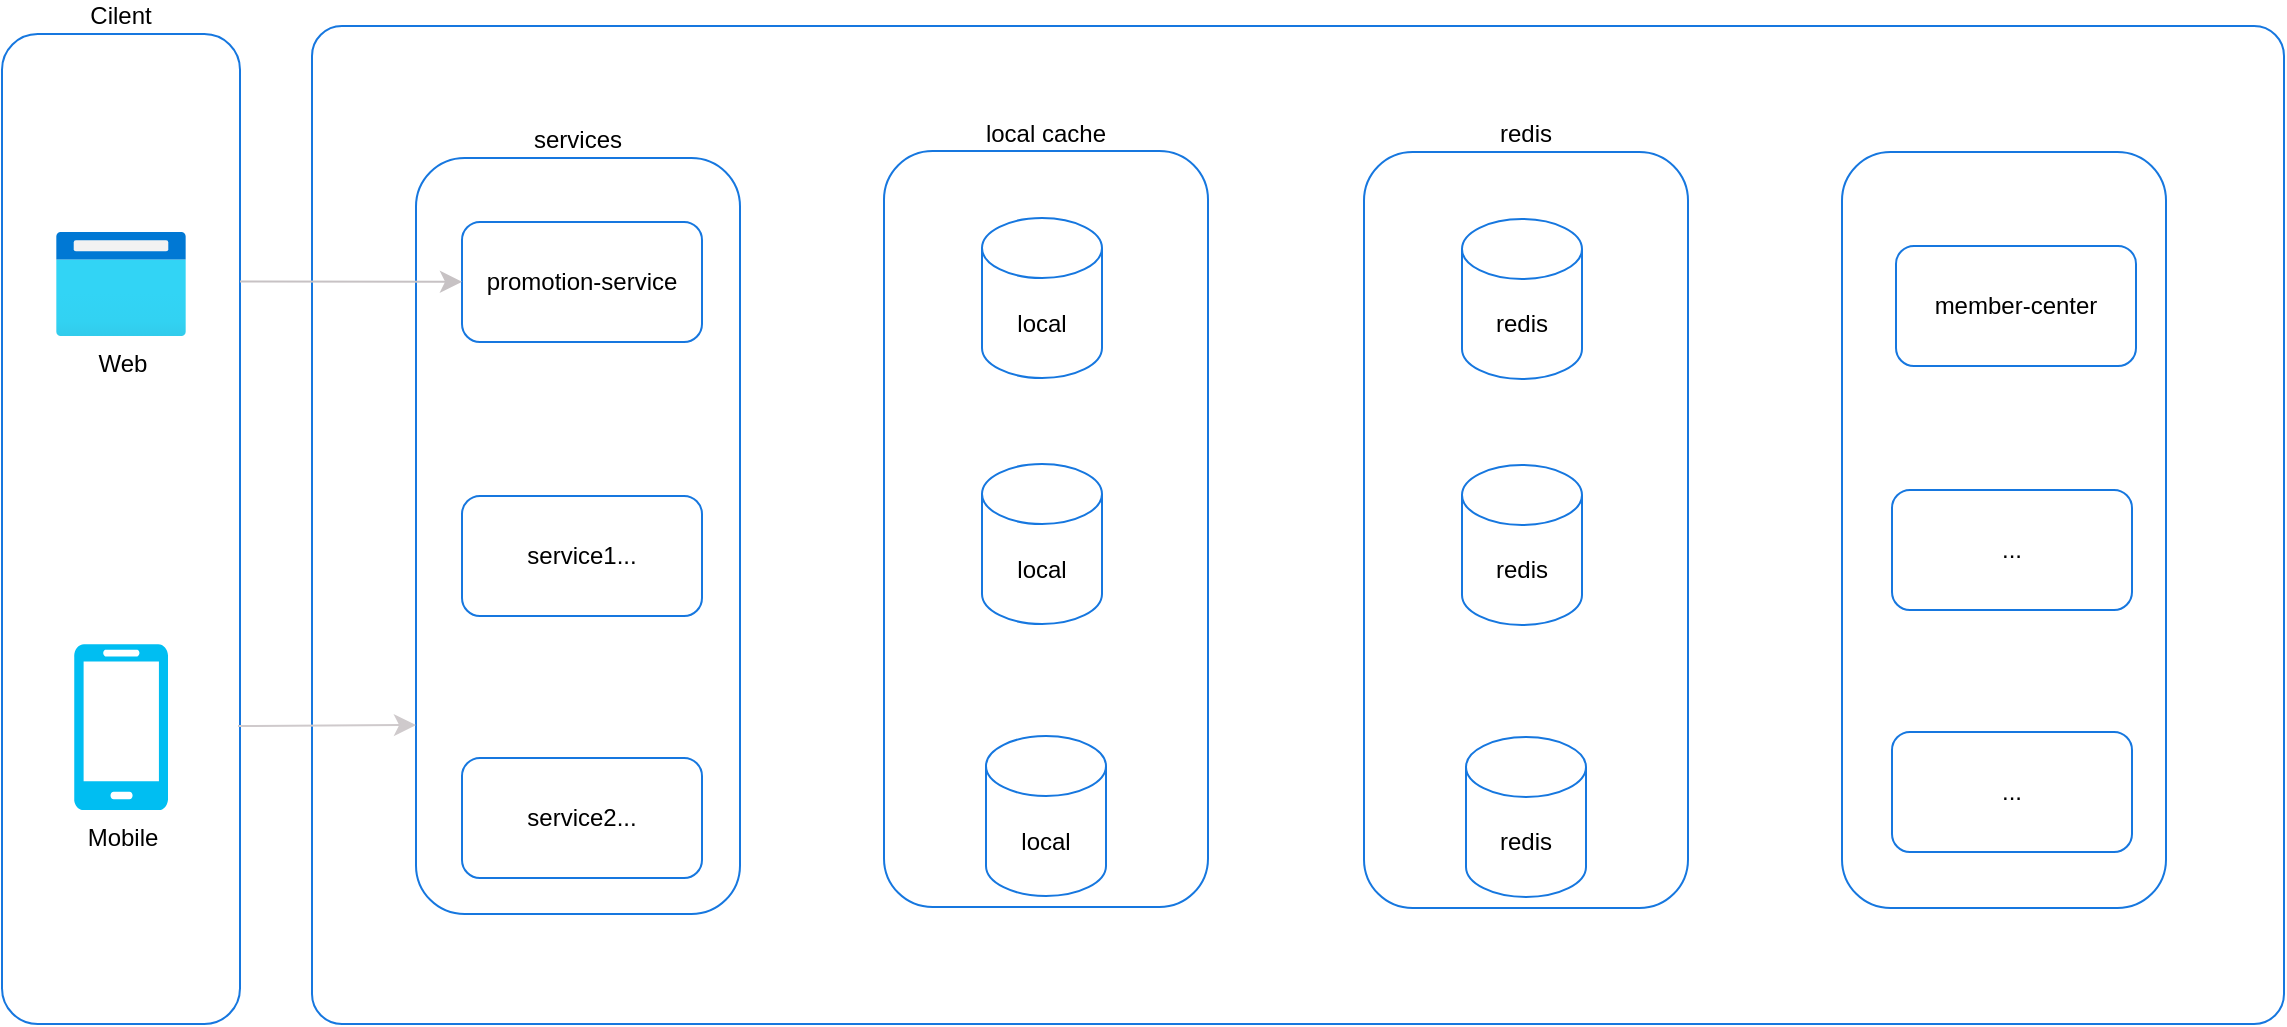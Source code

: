 <mxfile version="24.2.8" type="github">
  <diagram name="第 1 页" id="vbs_Ip4YoETbjET6Mkmp">
    <mxGraphModel dx="2234" dy="1196" grid="0" gridSize="10" guides="1" tooltips="1" connect="1" arrows="1" fold="1" page="0" pageScale="1" pageWidth="1169" pageHeight="827" math="0" shadow="0">
      <root>
        <mxCell id="0" />
        <mxCell id="1" parent="0" />
        <mxCell id="PWlYhkqiT7WrL03v6abE-7" value="" style="group" parent="1" vertex="1" connectable="0">
          <mxGeometry x="-646" y="-21" width="119" height="495" as="geometry" />
        </mxCell>
        <mxCell id="PWlYhkqiT7WrL03v6abE-1" value="Cilent" style="rounded=1;whiteSpace=wrap;html=1;labelBackgroundColor=none;strokeColor=#1677df;gradientColor=none;labelPosition=center;verticalLabelPosition=top;align=center;verticalAlign=bottom;" parent="PWlYhkqiT7WrL03v6abE-7" vertex="1">
          <mxGeometry width="119" height="495" as="geometry" />
        </mxCell>
        <mxCell id="PWlYhkqiT7WrL03v6abE-2" value="Web" style="image;aspect=fixed;html=1;points=[];align=center;fontSize=12;image=img/lib/azure2/general/Browser.svg;" parent="PWlYhkqiT7WrL03v6abE-7" vertex="1">
          <mxGeometry x="27" y="99" width="65" height="52" as="geometry" />
        </mxCell>
        <mxCell id="PWlYhkqiT7WrL03v6abE-4" value="Mobile" style="verticalLabelPosition=bottom;html=1;verticalAlign=top;align=center;strokeColor=none;fillColor=#00BEF2;shape=mxgraph.azure.mobile;pointerEvents=1;direction=east;" parent="PWlYhkqiT7WrL03v6abE-7" vertex="1">
          <mxGeometry x="36" y="305" width="47" height="83" as="geometry" />
        </mxCell>
        <mxCell id="PWlYhkqiT7WrL03v6abE-8" value="" style="rounded=1;whiteSpace=wrap;html=1;arcSize=3;strokeColor=#1677df;" parent="1" vertex="1">
          <mxGeometry x="-491" y="-25" width="986" height="499" as="geometry" />
        </mxCell>
        <mxCell id="2qbnbBHKu1kBXNQHxC0R-1" value="services" style="rounded=1;whiteSpace=wrap;html=1;strokeColor=#1677df;labelPosition=center;verticalLabelPosition=top;align=center;verticalAlign=bottom;" vertex="1" parent="1">
          <mxGeometry x="-439" y="41" width="162" height="378" as="geometry" />
        </mxCell>
        <mxCell id="2qbnbBHKu1kBXNQHxC0R-2" value="promotion-service" style="rounded=1;whiteSpace=wrap;html=1;strokeColor=#1677df;" vertex="1" parent="1">
          <mxGeometry x="-416" y="73" width="120" height="60" as="geometry" />
        </mxCell>
        <mxCell id="2qbnbBHKu1kBXNQHxC0R-3" value="service2..." style="rounded=1;whiteSpace=wrap;html=1;strokeColor=#1677df;" vertex="1" parent="1">
          <mxGeometry x="-416" y="341" width="120" height="60" as="geometry" />
        </mxCell>
        <mxCell id="2qbnbBHKu1kBXNQHxC0R-4" value="service1..." style="rounded=1;whiteSpace=wrap;html=1;strokeColor=#1677df;" vertex="1" parent="1">
          <mxGeometry x="-416" y="210" width="120" height="60" as="geometry" />
        </mxCell>
        <mxCell id="2qbnbBHKu1kBXNQHxC0R-5" style="edgeStyle=none;curved=1;rounded=0;orthogonalLoop=1;jettySize=auto;html=1;exitX=1;exitY=0.25;exitDx=0;exitDy=0;fontSize=12;startSize=8;endSize=8;strokeColor=#c7c2c4;" edge="1" parent="1" source="PWlYhkqiT7WrL03v6abE-1" target="2qbnbBHKu1kBXNQHxC0R-2">
          <mxGeometry relative="1" as="geometry" />
        </mxCell>
        <mxCell id="2qbnbBHKu1kBXNQHxC0R-6" style="edgeStyle=none;curved=1;rounded=0;orthogonalLoop=1;jettySize=auto;html=1;entryX=0;entryY=0.75;entryDx=0;entryDy=0;fontSize=12;startSize=8;endSize=8;strokeColor=#cfcacc;" edge="1" parent="1" target="2qbnbBHKu1kBXNQHxC0R-1">
          <mxGeometry relative="1" as="geometry">
            <mxPoint x="-528" y="325" as="sourcePoint" />
          </mxGeometry>
        </mxCell>
        <mxCell id="2qbnbBHKu1kBXNQHxC0R-11" value="" style="group" vertex="1" connectable="0" parent="1">
          <mxGeometry x="-205" y="37.5" width="162" height="378" as="geometry" />
        </mxCell>
        <mxCell id="2qbnbBHKu1kBXNQHxC0R-7" value="&lt;div&gt;local cache&lt;/div&gt;" style="rounded=1;whiteSpace=wrap;html=1;strokeColor=#1677df;labelPosition=center;verticalLabelPosition=top;align=center;verticalAlign=bottom;" vertex="1" parent="2qbnbBHKu1kBXNQHxC0R-11">
          <mxGeometry width="162" height="378" as="geometry" />
        </mxCell>
        <mxCell id="2qbnbBHKu1kBXNQHxC0R-8" value="local" style="shape=cylinder3;whiteSpace=wrap;html=1;boundedLbl=1;backgroundOutline=1;size=15;strokeColor=#1677df;" vertex="1" parent="2qbnbBHKu1kBXNQHxC0R-11">
          <mxGeometry x="49" y="33.5" width="60" height="80" as="geometry" />
        </mxCell>
        <mxCell id="2qbnbBHKu1kBXNQHxC0R-15" value="local" style="shape=cylinder3;whiteSpace=wrap;html=1;boundedLbl=1;backgroundOutline=1;size=15;strokeColor=#1677df;" vertex="1" parent="2qbnbBHKu1kBXNQHxC0R-11">
          <mxGeometry x="49" y="156.5" width="60" height="80" as="geometry" />
        </mxCell>
        <mxCell id="2qbnbBHKu1kBXNQHxC0R-16" value="local" style="shape=cylinder3;whiteSpace=wrap;html=1;boundedLbl=1;backgroundOutline=1;size=15;strokeColor=#1677df;" vertex="1" parent="2qbnbBHKu1kBXNQHxC0R-11">
          <mxGeometry x="51" y="292.5" width="60" height="80" as="geometry" />
        </mxCell>
        <mxCell id="2qbnbBHKu1kBXNQHxC0R-17" value="" style="group" vertex="1" connectable="0" parent="1">
          <mxGeometry x="35" y="38" width="162" height="378" as="geometry" />
        </mxCell>
        <mxCell id="2qbnbBHKu1kBXNQHxC0R-18" value="&lt;div&gt;redis&lt;/div&gt;" style="rounded=1;whiteSpace=wrap;html=1;strokeColor=#1677df;labelPosition=center;verticalLabelPosition=top;align=center;verticalAlign=bottom;" vertex="1" parent="2qbnbBHKu1kBXNQHxC0R-17">
          <mxGeometry width="162" height="378" as="geometry" />
        </mxCell>
        <mxCell id="2qbnbBHKu1kBXNQHxC0R-19" value="redis" style="shape=cylinder3;whiteSpace=wrap;html=1;boundedLbl=1;backgroundOutline=1;size=15;strokeColor=#1677df;" vertex="1" parent="2qbnbBHKu1kBXNQHxC0R-17">
          <mxGeometry x="49" y="33.5" width="60" height="80" as="geometry" />
        </mxCell>
        <mxCell id="2qbnbBHKu1kBXNQHxC0R-20" value="redis" style="shape=cylinder3;whiteSpace=wrap;html=1;boundedLbl=1;backgroundOutline=1;size=15;strokeColor=#1677df;" vertex="1" parent="2qbnbBHKu1kBXNQHxC0R-17">
          <mxGeometry x="49" y="156.5" width="60" height="80" as="geometry" />
        </mxCell>
        <mxCell id="2qbnbBHKu1kBXNQHxC0R-21" value="redis" style="shape=cylinder3;whiteSpace=wrap;html=1;boundedLbl=1;backgroundOutline=1;size=15;strokeColor=#1677df;" vertex="1" parent="2qbnbBHKu1kBXNQHxC0R-17">
          <mxGeometry x="51" y="292.5" width="60" height="80" as="geometry" />
        </mxCell>
        <mxCell id="2qbnbBHKu1kBXNQHxC0R-22" value="" style="group" vertex="1" connectable="0" parent="1">
          <mxGeometry x="274" y="38" width="162" height="378" as="geometry" />
        </mxCell>
        <mxCell id="2qbnbBHKu1kBXNQHxC0R-23" value="" style="rounded=1;whiteSpace=wrap;html=1;strokeColor=#1677df;labelPosition=center;verticalLabelPosition=top;align=center;verticalAlign=bottom;" vertex="1" parent="2qbnbBHKu1kBXNQHxC0R-22">
          <mxGeometry width="162" height="378" as="geometry" />
        </mxCell>
        <mxCell id="2qbnbBHKu1kBXNQHxC0R-29" value="member-center" style="rounded=1;whiteSpace=wrap;html=1;strokeColor=#1677df;" vertex="1" parent="2qbnbBHKu1kBXNQHxC0R-22">
          <mxGeometry x="27" y="47" width="120" height="60" as="geometry" />
        </mxCell>
        <mxCell id="2qbnbBHKu1kBXNQHxC0R-30" value="..." style="rounded=1;whiteSpace=wrap;html=1;strokeColor=#1677df;" vertex="1" parent="2qbnbBHKu1kBXNQHxC0R-22">
          <mxGeometry x="25" y="169" width="120" height="60" as="geometry" />
        </mxCell>
        <mxCell id="2qbnbBHKu1kBXNQHxC0R-31" value="..." style="rounded=1;whiteSpace=wrap;html=1;strokeColor=#1677df;" vertex="1" parent="2qbnbBHKu1kBXNQHxC0R-22">
          <mxGeometry x="25" y="290" width="120" height="60" as="geometry" />
        </mxCell>
      </root>
    </mxGraphModel>
  </diagram>
</mxfile>
